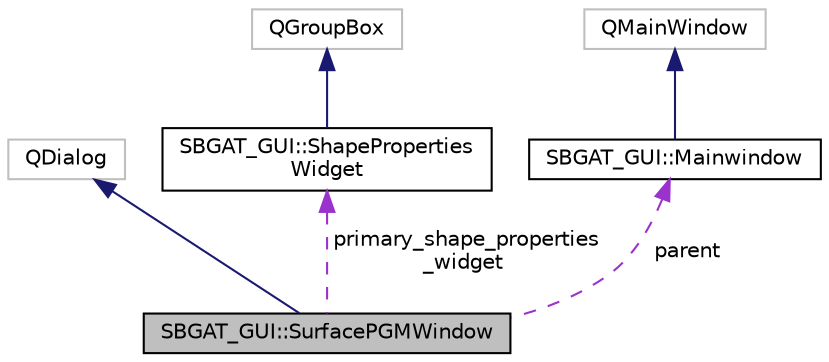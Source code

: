 digraph "SBGAT_GUI::SurfacePGMWindow"
{
 // LATEX_PDF_SIZE
  edge [fontname="Helvetica",fontsize="10",labelfontname="Helvetica",labelfontsize="10"];
  node [fontname="Helvetica",fontsize="10",shape=record];
  Node2 [label="SBGAT_GUI::SurfacePGMWindow",height=0.2,width=0.4,color="black", fillcolor="grey75", style="filled", fontcolor="black",tooltip="SurfacePGMWindow class defining a window where a user evaluate the Polyhedron Gravity Model of a shap..."];
  Node3 -> Node2 [dir="back",color="midnightblue",fontsize="10",style="solid",fontname="Helvetica"];
  Node3 [label="QDialog",height=0.2,width=0.4,color="grey75", fillcolor="white", style="filled",tooltip=" "];
  Node4 -> Node2 [dir="back",color="darkorchid3",fontsize="10",style="dashed",label=" primary_shape_properties\l_widget" ,fontname="Helvetica"];
  Node4 [label="SBGAT_GUI::ShapeProperties\lWidget",height=0.2,width=0.4,color="black", fillcolor="white", style="filled",URL="$class_s_b_g_a_t___g_u_i_1_1_shape_properties_widget.html",tooltip="ShapePropertiesWidget class defining a widget where a user can specify the values taken by the physic..."];
  Node5 -> Node4 [dir="back",color="midnightblue",fontsize="10",style="solid",fontname="Helvetica"];
  Node5 [label="QGroupBox",height=0.2,width=0.4,color="grey75", fillcolor="white", style="filled",tooltip=" "];
  Node6 -> Node2 [dir="back",color="darkorchid3",fontsize="10",style="dashed",label=" parent" ,fontname="Helvetica"];
  Node6 [label="SBGAT_GUI::Mainwindow",height=0.2,width=0.4,color="black", fillcolor="white", style="filled",URL="$class_s_b_g_a_t___g_u_i_1_1_mainwindow.html",tooltip="Mainwindow class. This is the main class of the SbgatGUI application."];
  Node7 -> Node6 [dir="back",color="midnightblue",fontsize="10",style="solid",fontname="Helvetica"];
  Node7 [label="QMainWindow",height=0.2,width=0.4,color="grey75", fillcolor="white", style="filled",tooltip=" "];
}

